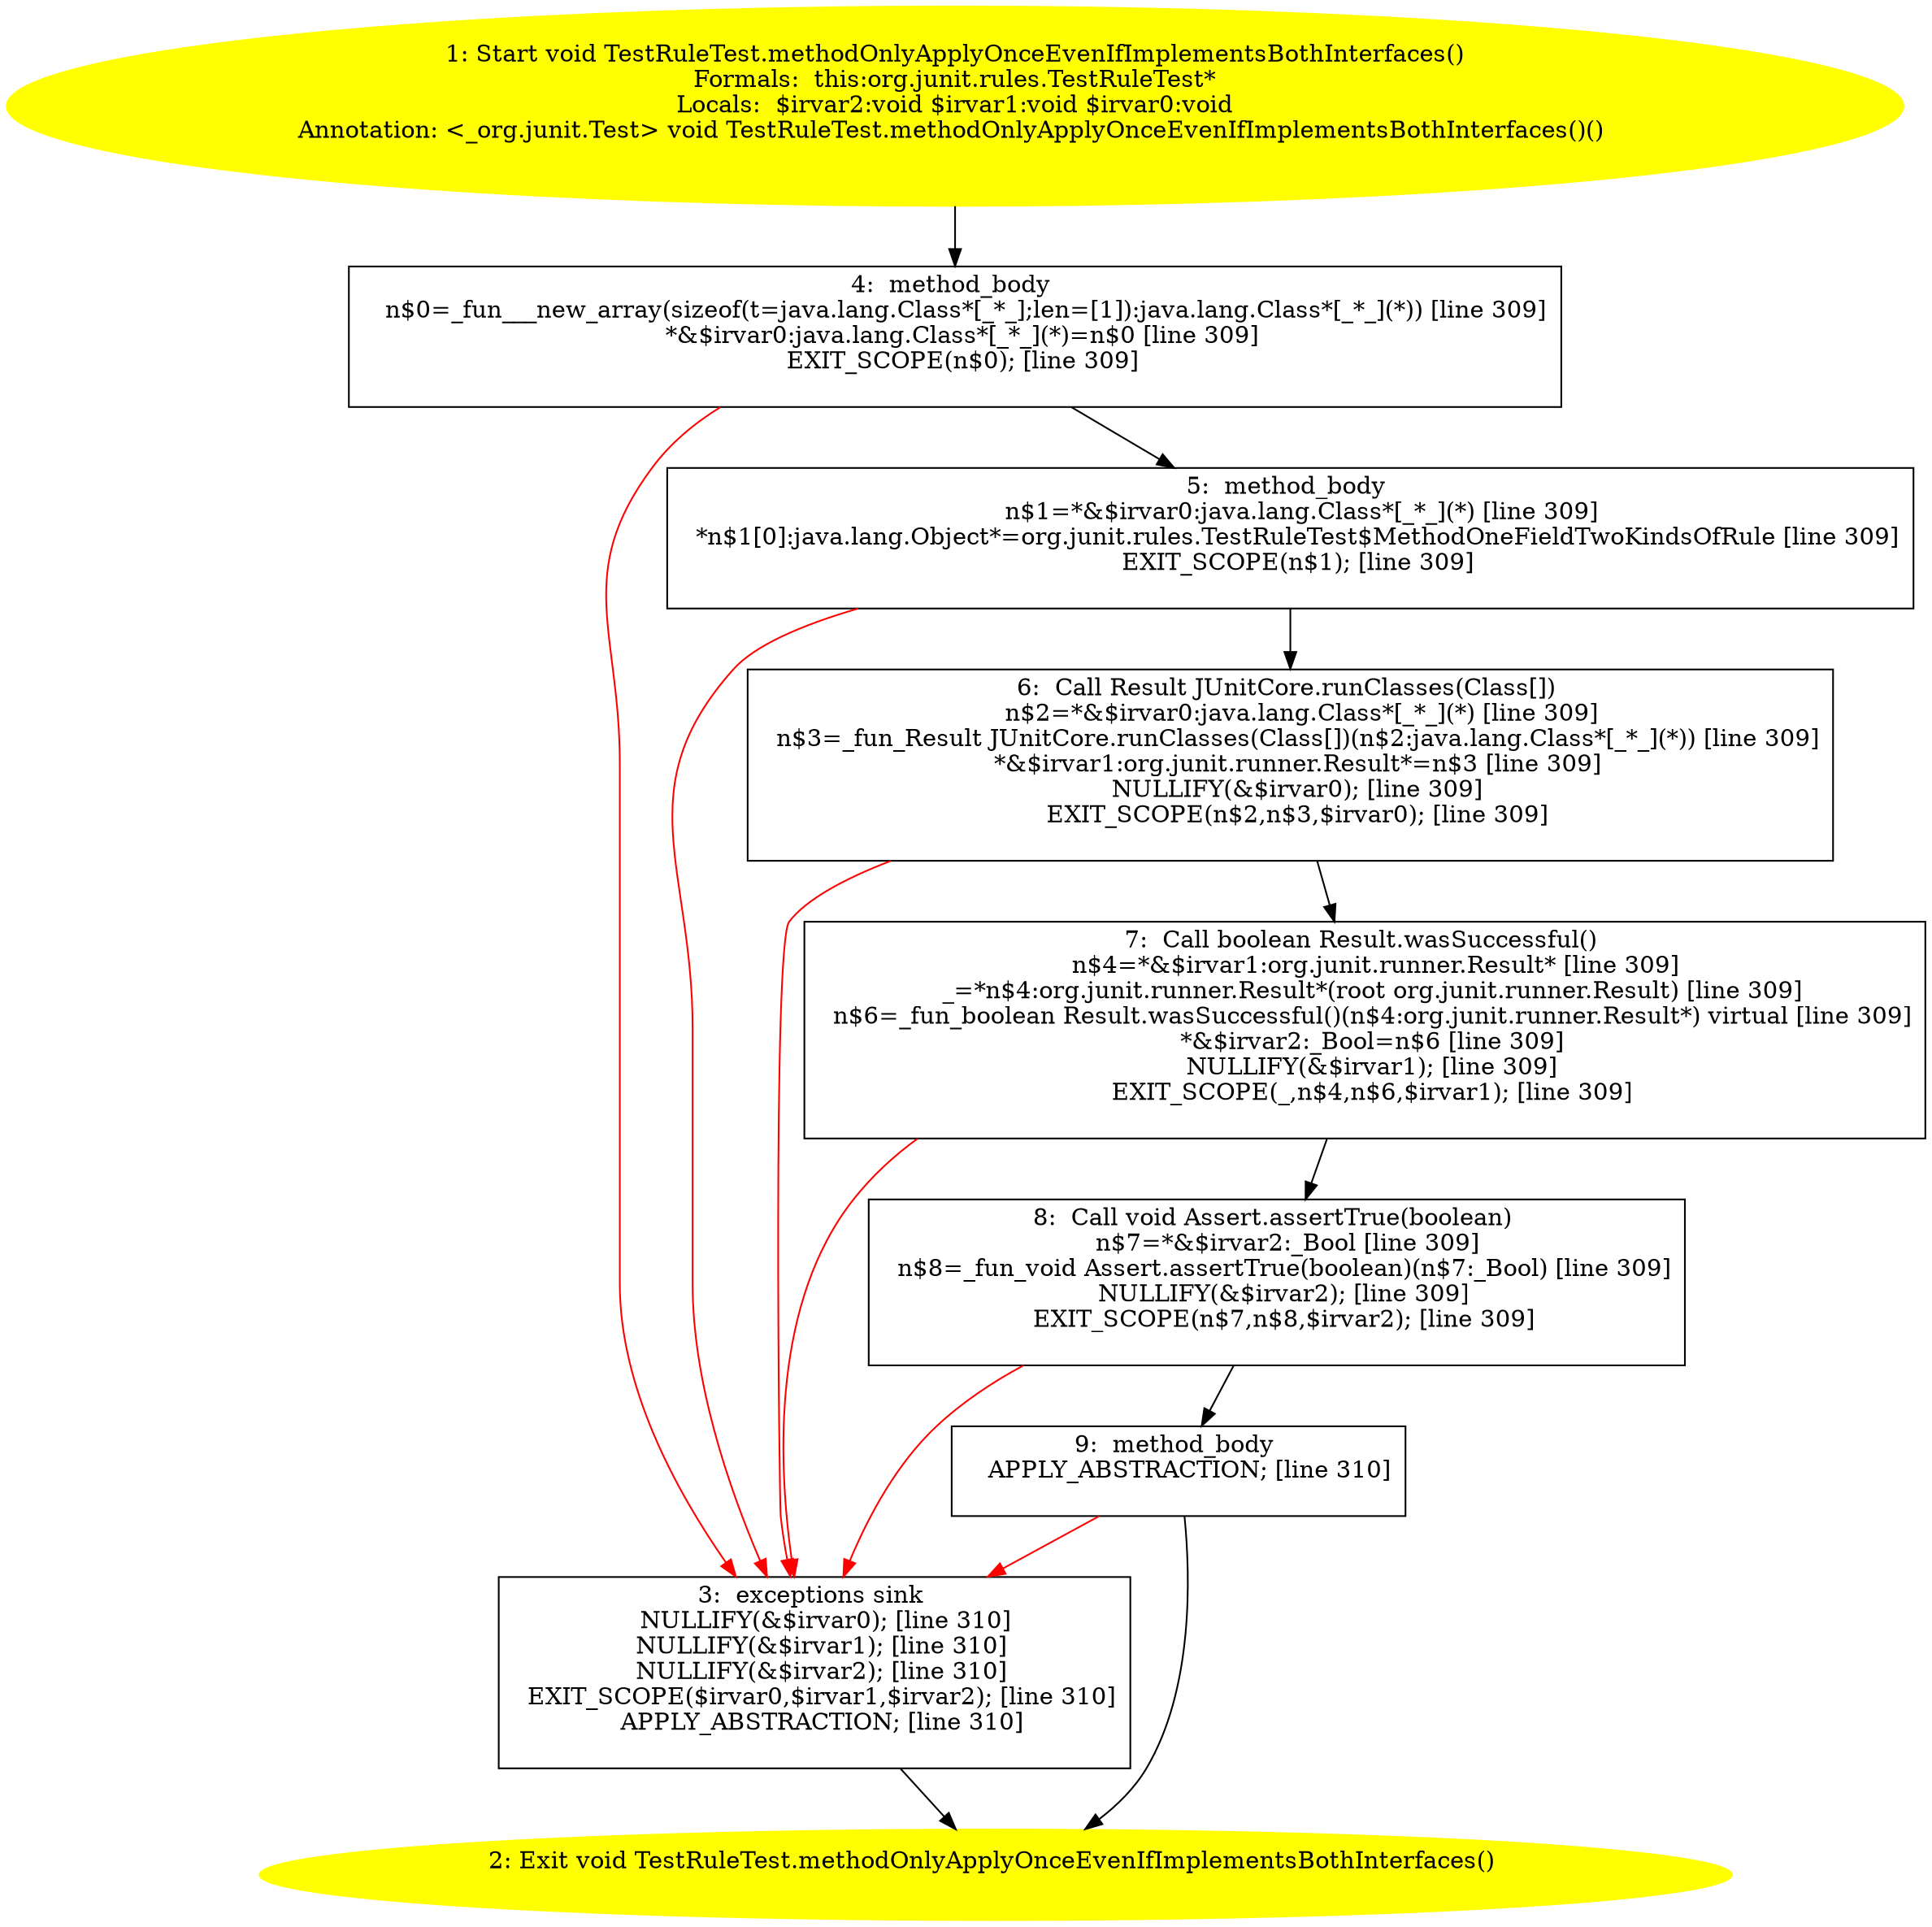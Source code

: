 /* @generated */
digraph cfg {
"org.junit.rules.TestRuleTest.methodOnlyApplyOnceEvenIfImplementsBothInterfaces():void.161bd156cf72ec00a3e922c728fdd02b_1" [label="1: Start void TestRuleTest.methodOnlyApplyOnceEvenIfImplementsBothInterfaces()\nFormals:  this:org.junit.rules.TestRuleTest*\nLocals:  $irvar2:void $irvar1:void $irvar0:void\nAnnotation: <_org.junit.Test> void TestRuleTest.methodOnlyApplyOnceEvenIfImplementsBothInterfaces()() \n  " color=yellow style=filled]
	

	 "org.junit.rules.TestRuleTest.methodOnlyApplyOnceEvenIfImplementsBothInterfaces():void.161bd156cf72ec00a3e922c728fdd02b_1" -> "org.junit.rules.TestRuleTest.methodOnlyApplyOnceEvenIfImplementsBothInterfaces():void.161bd156cf72ec00a3e922c728fdd02b_4" ;
"org.junit.rules.TestRuleTest.methodOnlyApplyOnceEvenIfImplementsBothInterfaces():void.161bd156cf72ec00a3e922c728fdd02b_2" [label="2: Exit void TestRuleTest.methodOnlyApplyOnceEvenIfImplementsBothInterfaces() \n  " color=yellow style=filled]
	

"org.junit.rules.TestRuleTest.methodOnlyApplyOnceEvenIfImplementsBothInterfaces():void.161bd156cf72ec00a3e922c728fdd02b_3" [label="3:  exceptions sink \n   NULLIFY(&$irvar0); [line 310]\n  NULLIFY(&$irvar1); [line 310]\n  NULLIFY(&$irvar2); [line 310]\n  EXIT_SCOPE($irvar0,$irvar1,$irvar2); [line 310]\n  APPLY_ABSTRACTION; [line 310]\n " shape="box"]
	

	 "org.junit.rules.TestRuleTest.methodOnlyApplyOnceEvenIfImplementsBothInterfaces():void.161bd156cf72ec00a3e922c728fdd02b_3" -> "org.junit.rules.TestRuleTest.methodOnlyApplyOnceEvenIfImplementsBothInterfaces():void.161bd156cf72ec00a3e922c728fdd02b_2" ;
"org.junit.rules.TestRuleTest.methodOnlyApplyOnceEvenIfImplementsBothInterfaces():void.161bd156cf72ec00a3e922c728fdd02b_4" [label="4:  method_body \n   n$0=_fun___new_array(sizeof(t=java.lang.Class*[_*_];len=[1]):java.lang.Class*[_*_](*)) [line 309]\n  *&$irvar0:java.lang.Class*[_*_](*)=n$0 [line 309]\n  EXIT_SCOPE(n$0); [line 309]\n " shape="box"]
	

	 "org.junit.rules.TestRuleTest.methodOnlyApplyOnceEvenIfImplementsBothInterfaces():void.161bd156cf72ec00a3e922c728fdd02b_4" -> "org.junit.rules.TestRuleTest.methodOnlyApplyOnceEvenIfImplementsBothInterfaces():void.161bd156cf72ec00a3e922c728fdd02b_5" ;
	 "org.junit.rules.TestRuleTest.methodOnlyApplyOnceEvenIfImplementsBothInterfaces():void.161bd156cf72ec00a3e922c728fdd02b_4" -> "org.junit.rules.TestRuleTest.methodOnlyApplyOnceEvenIfImplementsBothInterfaces():void.161bd156cf72ec00a3e922c728fdd02b_3" [color="red" ];
"org.junit.rules.TestRuleTest.methodOnlyApplyOnceEvenIfImplementsBothInterfaces():void.161bd156cf72ec00a3e922c728fdd02b_5" [label="5:  method_body \n   n$1=*&$irvar0:java.lang.Class*[_*_](*) [line 309]\n  *n$1[0]:java.lang.Object*=org.junit.rules.TestRuleTest$MethodOneFieldTwoKindsOfRule [line 309]\n  EXIT_SCOPE(n$1); [line 309]\n " shape="box"]
	

	 "org.junit.rules.TestRuleTest.methodOnlyApplyOnceEvenIfImplementsBothInterfaces():void.161bd156cf72ec00a3e922c728fdd02b_5" -> "org.junit.rules.TestRuleTest.methodOnlyApplyOnceEvenIfImplementsBothInterfaces():void.161bd156cf72ec00a3e922c728fdd02b_6" ;
	 "org.junit.rules.TestRuleTest.methodOnlyApplyOnceEvenIfImplementsBothInterfaces():void.161bd156cf72ec00a3e922c728fdd02b_5" -> "org.junit.rules.TestRuleTest.methodOnlyApplyOnceEvenIfImplementsBothInterfaces():void.161bd156cf72ec00a3e922c728fdd02b_3" [color="red" ];
"org.junit.rules.TestRuleTest.methodOnlyApplyOnceEvenIfImplementsBothInterfaces():void.161bd156cf72ec00a3e922c728fdd02b_6" [label="6:  Call Result JUnitCore.runClasses(Class[]) \n   n$2=*&$irvar0:java.lang.Class*[_*_](*) [line 309]\n  n$3=_fun_Result JUnitCore.runClasses(Class[])(n$2:java.lang.Class*[_*_](*)) [line 309]\n  *&$irvar1:org.junit.runner.Result*=n$3 [line 309]\n  NULLIFY(&$irvar0); [line 309]\n  EXIT_SCOPE(n$2,n$3,$irvar0); [line 309]\n " shape="box"]
	

	 "org.junit.rules.TestRuleTest.methodOnlyApplyOnceEvenIfImplementsBothInterfaces():void.161bd156cf72ec00a3e922c728fdd02b_6" -> "org.junit.rules.TestRuleTest.methodOnlyApplyOnceEvenIfImplementsBothInterfaces():void.161bd156cf72ec00a3e922c728fdd02b_7" ;
	 "org.junit.rules.TestRuleTest.methodOnlyApplyOnceEvenIfImplementsBothInterfaces():void.161bd156cf72ec00a3e922c728fdd02b_6" -> "org.junit.rules.TestRuleTest.methodOnlyApplyOnceEvenIfImplementsBothInterfaces():void.161bd156cf72ec00a3e922c728fdd02b_3" [color="red" ];
"org.junit.rules.TestRuleTest.methodOnlyApplyOnceEvenIfImplementsBothInterfaces():void.161bd156cf72ec00a3e922c728fdd02b_7" [label="7:  Call boolean Result.wasSuccessful() \n   n$4=*&$irvar1:org.junit.runner.Result* [line 309]\n  _=*n$4:org.junit.runner.Result*(root org.junit.runner.Result) [line 309]\n  n$6=_fun_boolean Result.wasSuccessful()(n$4:org.junit.runner.Result*) virtual [line 309]\n  *&$irvar2:_Bool=n$6 [line 309]\n  NULLIFY(&$irvar1); [line 309]\n  EXIT_SCOPE(_,n$4,n$6,$irvar1); [line 309]\n " shape="box"]
	

	 "org.junit.rules.TestRuleTest.methodOnlyApplyOnceEvenIfImplementsBothInterfaces():void.161bd156cf72ec00a3e922c728fdd02b_7" -> "org.junit.rules.TestRuleTest.methodOnlyApplyOnceEvenIfImplementsBothInterfaces():void.161bd156cf72ec00a3e922c728fdd02b_8" ;
	 "org.junit.rules.TestRuleTest.methodOnlyApplyOnceEvenIfImplementsBothInterfaces():void.161bd156cf72ec00a3e922c728fdd02b_7" -> "org.junit.rules.TestRuleTest.methodOnlyApplyOnceEvenIfImplementsBothInterfaces():void.161bd156cf72ec00a3e922c728fdd02b_3" [color="red" ];
"org.junit.rules.TestRuleTest.methodOnlyApplyOnceEvenIfImplementsBothInterfaces():void.161bd156cf72ec00a3e922c728fdd02b_8" [label="8:  Call void Assert.assertTrue(boolean) \n   n$7=*&$irvar2:_Bool [line 309]\n  n$8=_fun_void Assert.assertTrue(boolean)(n$7:_Bool) [line 309]\n  NULLIFY(&$irvar2); [line 309]\n  EXIT_SCOPE(n$7,n$8,$irvar2); [line 309]\n " shape="box"]
	

	 "org.junit.rules.TestRuleTest.methodOnlyApplyOnceEvenIfImplementsBothInterfaces():void.161bd156cf72ec00a3e922c728fdd02b_8" -> "org.junit.rules.TestRuleTest.methodOnlyApplyOnceEvenIfImplementsBothInterfaces():void.161bd156cf72ec00a3e922c728fdd02b_9" ;
	 "org.junit.rules.TestRuleTest.methodOnlyApplyOnceEvenIfImplementsBothInterfaces():void.161bd156cf72ec00a3e922c728fdd02b_8" -> "org.junit.rules.TestRuleTest.methodOnlyApplyOnceEvenIfImplementsBothInterfaces():void.161bd156cf72ec00a3e922c728fdd02b_3" [color="red" ];
"org.junit.rules.TestRuleTest.methodOnlyApplyOnceEvenIfImplementsBothInterfaces():void.161bd156cf72ec00a3e922c728fdd02b_9" [label="9:  method_body \n   APPLY_ABSTRACTION; [line 310]\n " shape="box"]
	

	 "org.junit.rules.TestRuleTest.methodOnlyApplyOnceEvenIfImplementsBothInterfaces():void.161bd156cf72ec00a3e922c728fdd02b_9" -> "org.junit.rules.TestRuleTest.methodOnlyApplyOnceEvenIfImplementsBothInterfaces():void.161bd156cf72ec00a3e922c728fdd02b_2" ;
	 "org.junit.rules.TestRuleTest.methodOnlyApplyOnceEvenIfImplementsBothInterfaces():void.161bd156cf72ec00a3e922c728fdd02b_9" -> "org.junit.rules.TestRuleTest.methodOnlyApplyOnceEvenIfImplementsBothInterfaces():void.161bd156cf72ec00a3e922c728fdd02b_3" [color="red" ];
}
